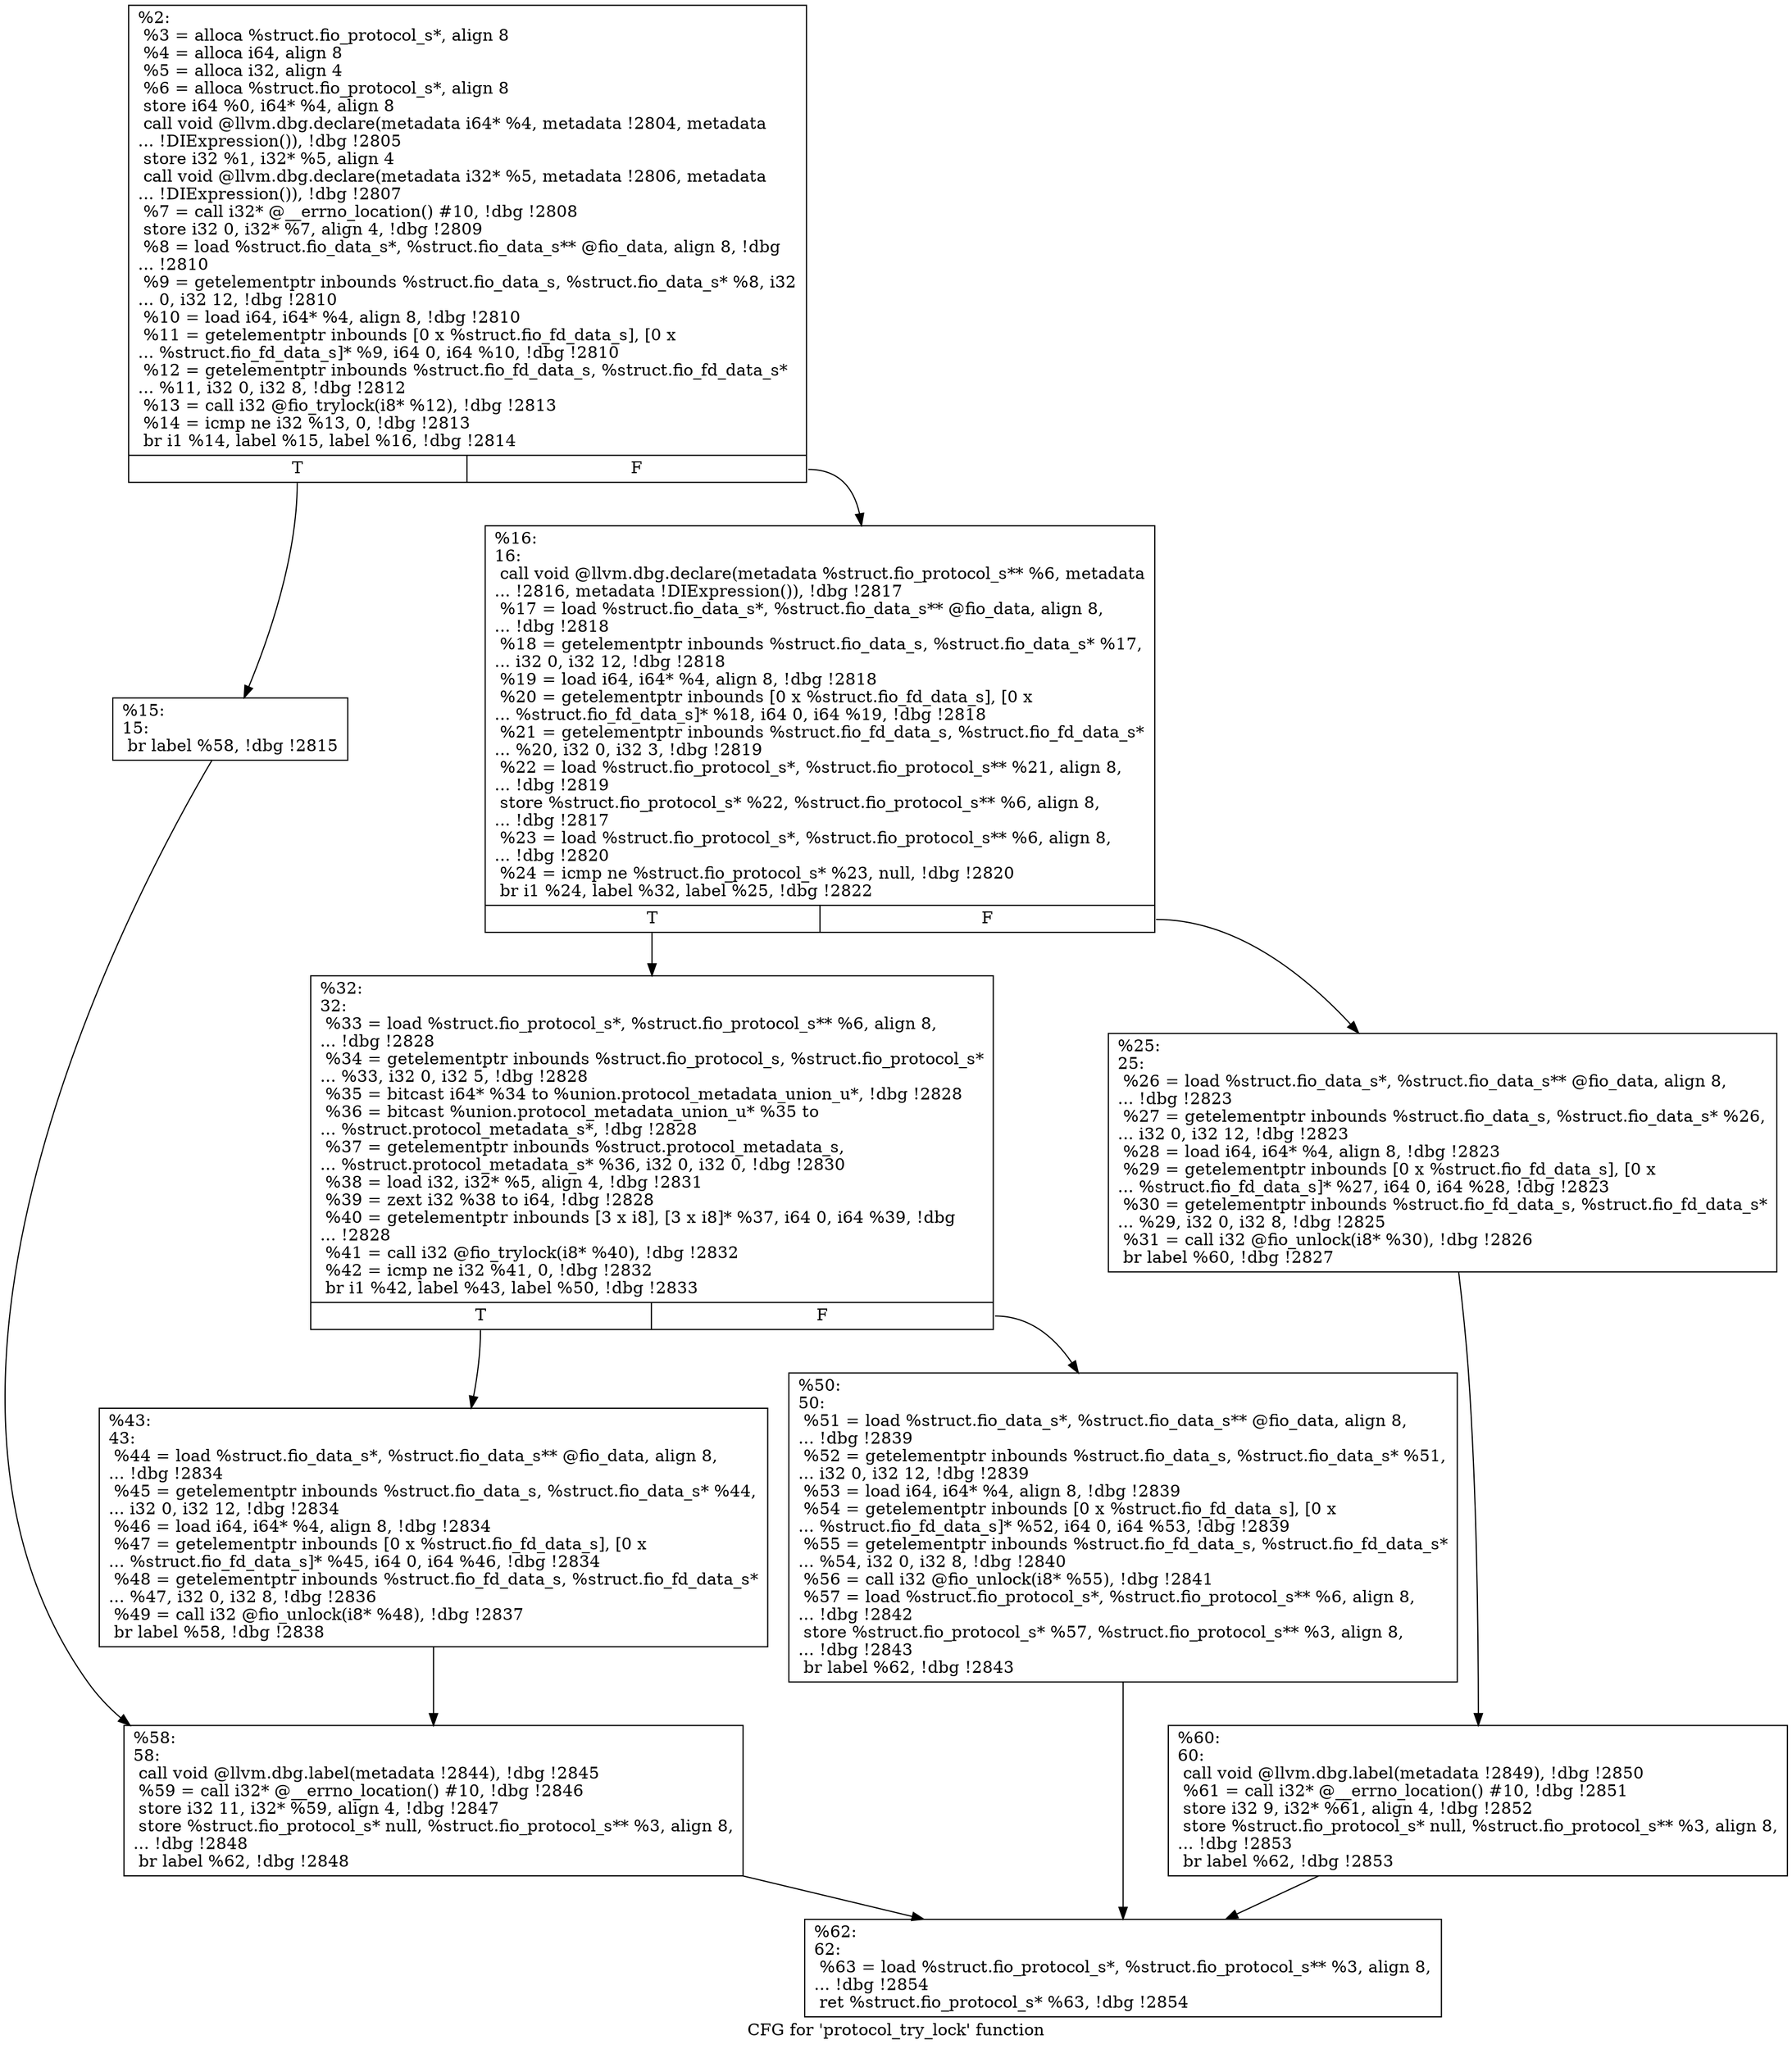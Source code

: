 digraph "CFG for 'protocol_try_lock' function" {
	label="CFG for 'protocol_try_lock' function";

	Node0x5568514e8f10 [shape=record,label="{%2:\l  %3 = alloca %struct.fio_protocol_s*, align 8\l  %4 = alloca i64, align 8\l  %5 = alloca i32, align 4\l  %6 = alloca %struct.fio_protocol_s*, align 8\l  store i64 %0, i64* %4, align 8\l  call void @llvm.dbg.declare(metadata i64* %4, metadata !2804, metadata\l... !DIExpression()), !dbg !2805\l  store i32 %1, i32* %5, align 4\l  call void @llvm.dbg.declare(metadata i32* %5, metadata !2806, metadata\l... !DIExpression()), !dbg !2807\l  %7 = call i32* @__errno_location() #10, !dbg !2808\l  store i32 0, i32* %7, align 4, !dbg !2809\l  %8 = load %struct.fio_data_s*, %struct.fio_data_s** @fio_data, align 8, !dbg\l... !2810\l  %9 = getelementptr inbounds %struct.fio_data_s, %struct.fio_data_s* %8, i32\l... 0, i32 12, !dbg !2810\l  %10 = load i64, i64* %4, align 8, !dbg !2810\l  %11 = getelementptr inbounds [0 x %struct.fio_fd_data_s], [0 x\l... %struct.fio_fd_data_s]* %9, i64 0, i64 %10, !dbg !2810\l  %12 = getelementptr inbounds %struct.fio_fd_data_s, %struct.fio_fd_data_s*\l... %11, i32 0, i32 8, !dbg !2812\l  %13 = call i32 @fio_trylock(i8* %12), !dbg !2813\l  %14 = icmp ne i32 %13, 0, !dbg !2813\l  br i1 %14, label %15, label %16, !dbg !2814\l|{<s0>T|<s1>F}}"];
	Node0x5568514e8f10:s0 -> Node0x5568514e9990;
	Node0x5568514e8f10:s1 -> Node0x5568514ebd70;
	Node0x5568514e9990 [shape=record,label="{%15:\l15:                                               \l  br label %58, !dbg !2815\l}"];
	Node0x5568514e9990 -> Node0x5568514ebf00;
	Node0x5568514ebd70 [shape=record,label="{%16:\l16:                                               \l  call void @llvm.dbg.declare(metadata %struct.fio_protocol_s** %6, metadata\l... !2816, metadata !DIExpression()), !dbg !2817\l  %17 = load %struct.fio_data_s*, %struct.fio_data_s** @fio_data, align 8,\l... !dbg !2818\l  %18 = getelementptr inbounds %struct.fio_data_s, %struct.fio_data_s* %17,\l... i32 0, i32 12, !dbg !2818\l  %19 = load i64, i64* %4, align 8, !dbg !2818\l  %20 = getelementptr inbounds [0 x %struct.fio_fd_data_s], [0 x\l... %struct.fio_fd_data_s]* %18, i64 0, i64 %19, !dbg !2818\l  %21 = getelementptr inbounds %struct.fio_fd_data_s, %struct.fio_fd_data_s*\l... %20, i32 0, i32 3, !dbg !2819\l  %22 = load %struct.fio_protocol_s*, %struct.fio_protocol_s** %21, align 8,\l... !dbg !2819\l  store %struct.fio_protocol_s* %22, %struct.fio_protocol_s** %6, align 8,\l... !dbg !2817\l  %23 = load %struct.fio_protocol_s*, %struct.fio_protocol_s** %6, align 8,\l... !dbg !2820\l  %24 = icmp ne %struct.fio_protocol_s* %23, null, !dbg !2820\l  br i1 %24, label %32, label %25, !dbg !2822\l|{<s0>T|<s1>F}}"];
	Node0x5568514ebd70:s0 -> Node0x5568514ebe10;
	Node0x5568514ebd70:s1 -> Node0x5568514ebdc0;
	Node0x5568514ebdc0 [shape=record,label="{%25:\l25:                                               \l  %26 = load %struct.fio_data_s*, %struct.fio_data_s** @fio_data, align 8,\l... !dbg !2823\l  %27 = getelementptr inbounds %struct.fio_data_s, %struct.fio_data_s* %26,\l... i32 0, i32 12, !dbg !2823\l  %28 = load i64, i64* %4, align 8, !dbg !2823\l  %29 = getelementptr inbounds [0 x %struct.fio_fd_data_s], [0 x\l... %struct.fio_fd_data_s]* %27, i64 0, i64 %28, !dbg !2823\l  %30 = getelementptr inbounds %struct.fio_fd_data_s, %struct.fio_fd_data_s*\l... %29, i32 0, i32 8, !dbg !2825\l  %31 = call i32 @fio_unlock(i8* %30), !dbg !2826\l  br label %60, !dbg !2827\l}"];
	Node0x5568514ebdc0 -> Node0x5568514ebf50;
	Node0x5568514ebe10 [shape=record,label="{%32:\l32:                                               \l  %33 = load %struct.fio_protocol_s*, %struct.fio_protocol_s** %6, align 8,\l... !dbg !2828\l  %34 = getelementptr inbounds %struct.fio_protocol_s, %struct.fio_protocol_s*\l... %33, i32 0, i32 5, !dbg !2828\l  %35 = bitcast i64* %34 to %union.protocol_metadata_union_u*, !dbg !2828\l  %36 = bitcast %union.protocol_metadata_union_u* %35 to\l... %struct.protocol_metadata_s*, !dbg !2828\l  %37 = getelementptr inbounds %struct.protocol_metadata_s,\l... %struct.protocol_metadata_s* %36, i32 0, i32 0, !dbg !2830\l  %38 = load i32, i32* %5, align 4, !dbg !2831\l  %39 = zext i32 %38 to i64, !dbg !2828\l  %40 = getelementptr inbounds [3 x i8], [3 x i8]* %37, i64 0, i64 %39, !dbg\l... !2828\l  %41 = call i32 @fio_trylock(i8* %40), !dbg !2832\l  %42 = icmp ne i32 %41, 0, !dbg !2832\l  br i1 %42, label %43, label %50, !dbg !2833\l|{<s0>T|<s1>F}}"];
	Node0x5568514ebe10:s0 -> Node0x5568514ebe60;
	Node0x5568514ebe10:s1 -> Node0x5568514ebeb0;
	Node0x5568514ebe60 [shape=record,label="{%43:\l43:                                               \l  %44 = load %struct.fio_data_s*, %struct.fio_data_s** @fio_data, align 8,\l... !dbg !2834\l  %45 = getelementptr inbounds %struct.fio_data_s, %struct.fio_data_s* %44,\l... i32 0, i32 12, !dbg !2834\l  %46 = load i64, i64* %4, align 8, !dbg !2834\l  %47 = getelementptr inbounds [0 x %struct.fio_fd_data_s], [0 x\l... %struct.fio_fd_data_s]* %45, i64 0, i64 %46, !dbg !2834\l  %48 = getelementptr inbounds %struct.fio_fd_data_s, %struct.fio_fd_data_s*\l... %47, i32 0, i32 8, !dbg !2836\l  %49 = call i32 @fio_unlock(i8* %48), !dbg !2837\l  br label %58, !dbg !2838\l}"];
	Node0x5568514ebe60 -> Node0x5568514ebf00;
	Node0x5568514ebeb0 [shape=record,label="{%50:\l50:                                               \l  %51 = load %struct.fio_data_s*, %struct.fio_data_s** @fio_data, align 8,\l... !dbg !2839\l  %52 = getelementptr inbounds %struct.fio_data_s, %struct.fio_data_s* %51,\l... i32 0, i32 12, !dbg !2839\l  %53 = load i64, i64* %4, align 8, !dbg !2839\l  %54 = getelementptr inbounds [0 x %struct.fio_fd_data_s], [0 x\l... %struct.fio_fd_data_s]* %52, i64 0, i64 %53, !dbg !2839\l  %55 = getelementptr inbounds %struct.fio_fd_data_s, %struct.fio_fd_data_s*\l... %54, i32 0, i32 8, !dbg !2840\l  %56 = call i32 @fio_unlock(i8* %55), !dbg !2841\l  %57 = load %struct.fio_protocol_s*, %struct.fio_protocol_s** %6, align 8,\l... !dbg !2842\l  store %struct.fio_protocol_s* %57, %struct.fio_protocol_s** %3, align 8,\l... !dbg !2843\l  br label %62, !dbg !2843\l}"];
	Node0x5568514ebeb0 -> Node0x5568514ebfa0;
	Node0x5568514ebf00 [shape=record,label="{%58:\l58:                                               \l  call void @llvm.dbg.label(metadata !2844), !dbg !2845\l  %59 = call i32* @__errno_location() #10, !dbg !2846\l  store i32 11, i32* %59, align 4, !dbg !2847\l  store %struct.fio_protocol_s* null, %struct.fio_protocol_s** %3, align 8,\l... !dbg !2848\l  br label %62, !dbg !2848\l}"];
	Node0x5568514ebf00 -> Node0x5568514ebfa0;
	Node0x5568514ebf50 [shape=record,label="{%60:\l60:                                               \l  call void @llvm.dbg.label(metadata !2849), !dbg !2850\l  %61 = call i32* @__errno_location() #10, !dbg !2851\l  store i32 9, i32* %61, align 4, !dbg !2852\l  store %struct.fio_protocol_s* null, %struct.fio_protocol_s** %3, align 8,\l... !dbg !2853\l  br label %62, !dbg !2853\l}"];
	Node0x5568514ebf50 -> Node0x5568514ebfa0;
	Node0x5568514ebfa0 [shape=record,label="{%62:\l62:                                               \l  %63 = load %struct.fio_protocol_s*, %struct.fio_protocol_s** %3, align 8,\l... !dbg !2854\l  ret %struct.fio_protocol_s* %63, !dbg !2854\l}"];
}
